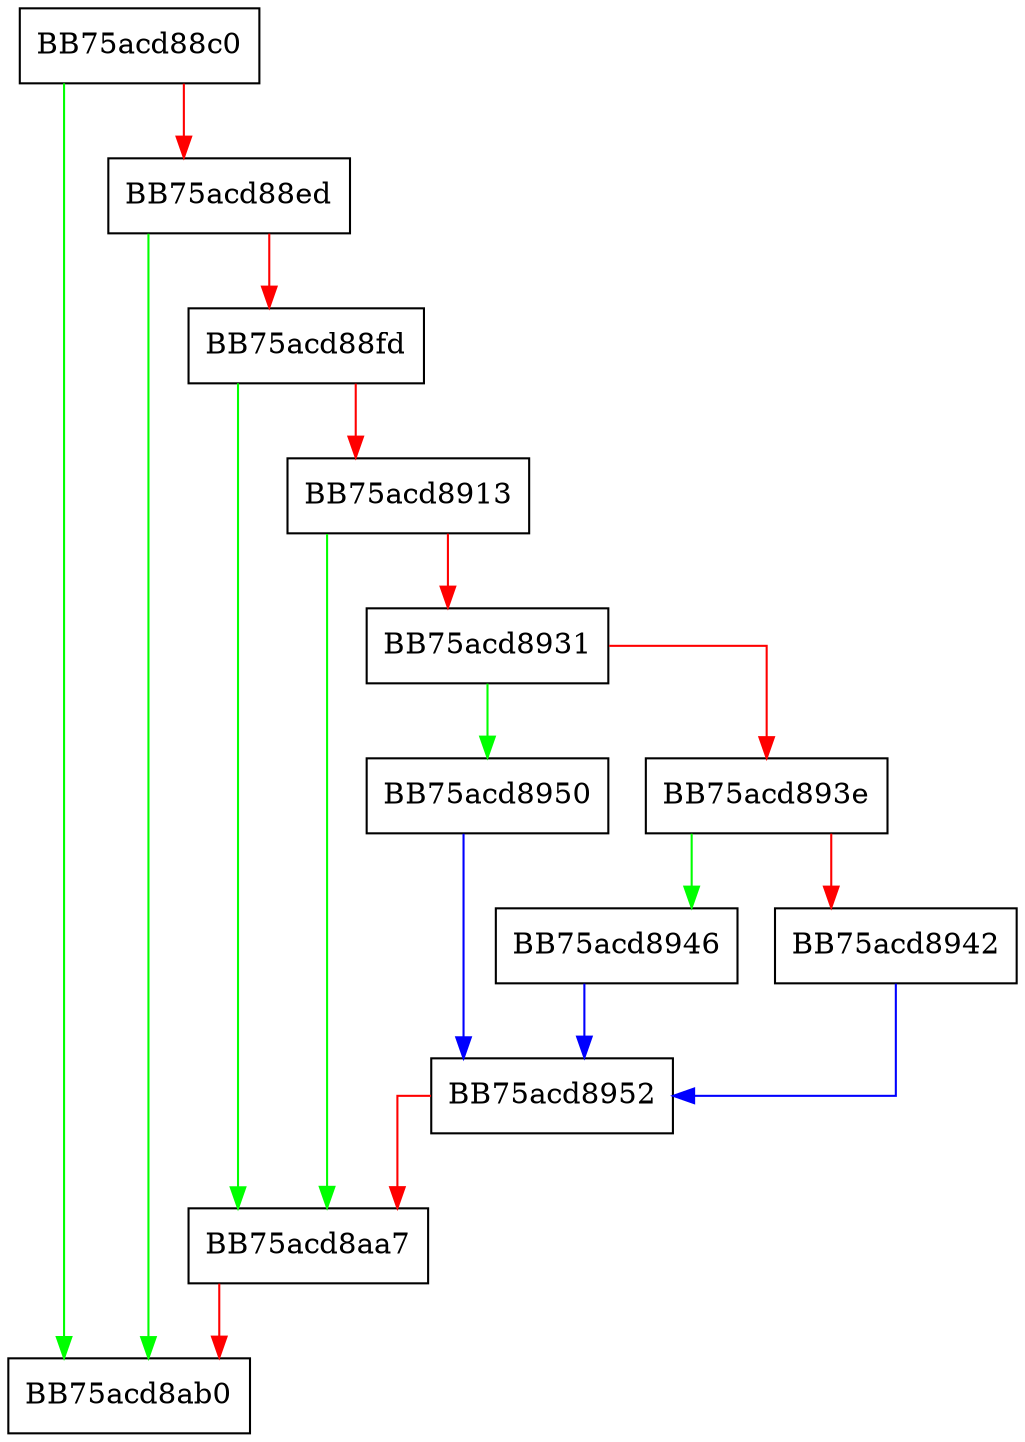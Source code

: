 digraph Scan {
  node [shape="box"];
  graph [splines=ortho];
  BB75acd88c0 -> BB75acd8ab0 [color="green"];
  BB75acd88c0 -> BB75acd88ed [color="red"];
  BB75acd88ed -> BB75acd8ab0 [color="green"];
  BB75acd88ed -> BB75acd88fd [color="red"];
  BB75acd88fd -> BB75acd8aa7 [color="green"];
  BB75acd88fd -> BB75acd8913 [color="red"];
  BB75acd8913 -> BB75acd8aa7 [color="green"];
  BB75acd8913 -> BB75acd8931 [color="red"];
  BB75acd8931 -> BB75acd8950 [color="green"];
  BB75acd8931 -> BB75acd893e [color="red"];
  BB75acd893e -> BB75acd8946 [color="green"];
  BB75acd893e -> BB75acd8942 [color="red"];
  BB75acd8942 -> BB75acd8952 [color="blue"];
  BB75acd8946 -> BB75acd8952 [color="blue"];
  BB75acd8950 -> BB75acd8952 [color="blue"];
  BB75acd8952 -> BB75acd8aa7 [color="red"];
  BB75acd8aa7 -> BB75acd8ab0 [color="red"];
}